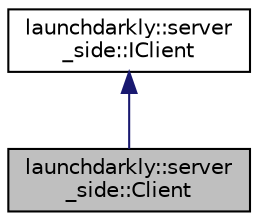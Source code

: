 digraph "launchdarkly::server_side::Client"
{
 // LATEX_PDF_SIZE
  edge [fontname="Helvetica",fontsize="10",labelfontname="Helvetica",labelfontsize="10"];
  node [fontname="Helvetica",fontsize="10",shape=record];
  Node1 [label="launchdarkly::server\l_side::Client",height=0.2,width=0.4,color="black", fillcolor="grey75", style="filled", fontcolor="black",tooltip=" "];
  Node2 -> Node1 [dir="back",color="midnightblue",fontsize="10",style="solid"];
  Node2 [label="launchdarkly::server\l_side::IClient",height=0.2,width=0.4,color="black", fillcolor="white", style="filled",URL="$classlaunchdarkly_1_1server__side_1_1IClient.html",tooltip=" "];
}
